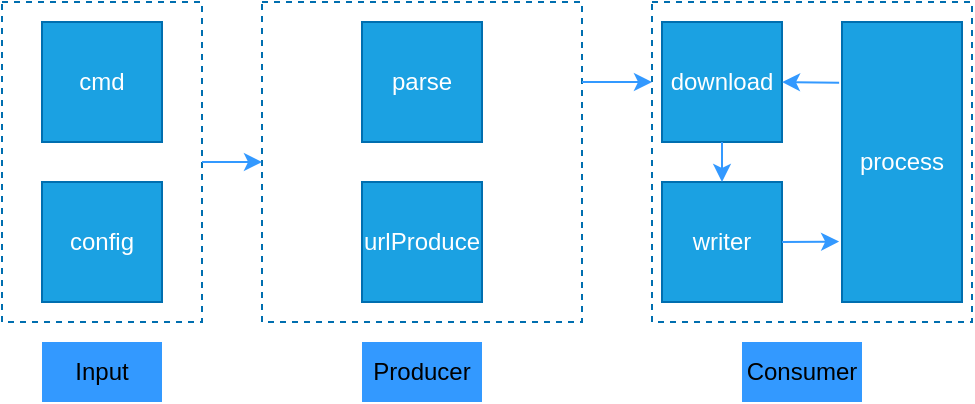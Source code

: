 <mxfile>
    <diagram id="--jEDtVKs8cnulHusma6" name="第 1 页">
        <mxGraphModel dx="790" dy="492" grid="0" gridSize="10" guides="1" tooltips="1" connect="1" arrows="1" fold="1" page="1" pageScale="1" pageWidth="850" pageHeight="1100" background="#ffffff" math="0" shadow="0">
            <root>
                <mxCell id="0"/>
                <mxCell id="1" parent="0"/>
                <mxCell id="14" value="" style="rounded=0;whiteSpace=wrap;html=1;fillColor=none;fontColor=#ffffff;strokeColor=#006EAF;dashed=1;" parent="1" vertex="1">
                    <mxGeometry x="345" y="70" width="160" height="160" as="geometry"/>
                </mxCell>
                <mxCell id="5" value="parse" style="rounded=0;whiteSpace=wrap;html=1;fillColor=#1ba1e2;fontColor=#ffffff;strokeColor=#006EAF;" parent="1" vertex="1">
                    <mxGeometry x="200" y="80" width="60" height="60" as="geometry"/>
                </mxCell>
                <mxCell id="6" value="urlProduce" style="rounded=0;whiteSpace=wrap;html=1;fillColor=#1ba1e2;fontColor=#ffffff;strokeColor=#006EAF;" parent="1" vertex="1">
                    <mxGeometry x="200" y="160" width="60" height="60" as="geometry"/>
                </mxCell>
                <mxCell id="7" value="cmd" style="rounded=0;whiteSpace=wrap;html=1;fillColor=#1ba1e2;fontColor=#ffffff;strokeColor=#006EAF;" parent="1" vertex="1">
                    <mxGeometry x="40" y="80" width="60" height="60" as="geometry"/>
                </mxCell>
                <mxCell id="8" value="config" style="rounded=0;whiteSpace=wrap;html=1;fillColor=#1ba1e2;fontColor=#ffffff;strokeColor=#006EAF;" parent="1" vertex="1">
                    <mxGeometry x="40" y="160" width="60" height="60" as="geometry"/>
                </mxCell>
                <mxCell id="9" value="download" style="rounded=0;whiteSpace=wrap;html=1;fillColor=#1ba1e2;fontColor=#ffffff;strokeColor=#006EAF;" parent="1" vertex="1">
                    <mxGeometry x="350" y="80" width="60" height="60" as="geometry"/>
                </mxCell>
                <mxCell id="10" value="writer" style="rounded=0;whiteSpace=wrap;html=1;fillColor=#1ba1e2;fontColor=#ffffff;strokeColor=#006EAF;" parent="1" vertex="1">
                    <mxGeometry x="350" y="160" width="60" height="60" as="geometry"/>
                </mxCell>
                <mxCell id="11" value="process" style="rounded=0;whiteSpace=wrap;html=1;fillColor=#1ba1e2;fontColor=#ffffff;strokeColor=#006EAF;" parent="1" vertex="1">
                    <mxGeometry x="440" y="80" width="60" height="140" as="geometry"/>
                </mxCell>
                <mxCell id="13" value="" style="rounded=0;whiteSpace=wrap;html=1;fillColor=none;fontColor=#ffffff;strokeColor=#006EAF;dashed=1;" parent="1" vertex="1">
                    <mxGeometry x="150" y="70" width="160" height="160" as="geometry"/>
                </mxCell>
                <mxCell id="15" value="&lt;font color=&quot;#000000&quot;&gt;Producer&lt;/font&gt;" style="text;html=1;strokeColor=none;fillColor=#3399FF;align=center;verticalAlign=middle;whiteSpace=wrap;rounded=0;dashed=1;" parent="1" vertex="1">
                    <mxGeometry x="200" y="240" width="60" height="30" as="geometry"/>
                </mxCell>
                <mxCell id="16" value="&lt;font color=&quot;#000000&quot;&gt;Consumer&lt;/font&gt;" style="text;html=1;strokeColor=none;fillColor=#3399FF;align=center;verticalAlign=middle;whiteSpace=wrap;rounded=0;dashed=1;" parent="1" vertex="1">
                    <mxGeometry x="390" y="240" width="60" height="30" as="geometry"/>
                </mxCell>
                <mxCell id="22" value="" style="endArrow=classic;html=1;fontColor=#000000;strokeColor=#3399FF;entryX=1;entryY=0.5;entryDx=0;entryDy=0;exitX=-0.024;exitY=0.217;exitDx=0;exitDy=0;exitPerimeter=0;" parent="1" source="11" target="9" edge="1">
                    <mxGeometry width="50" height="50" relative="1" as="geometry">
                        <mxPoint x="320" y="330" as="sourcePoint"/>
                        <mxPoint x="370" y="280" as="targetPoint"/>
                    </mxGeometry>
                </mxCell>
                <mxCell id="23" value="" style="endArrow=classic;html=1;fontColor=#000000;strokeColor=#3399FF;entryX=-0.024;entryY=0.784;entryDx=0;entryDy=0;exitX=1;exitY=0.5;exitDx=0;exitDy=0;entryPerimeter=0;" parent="1" source="10" target="11" edge="1">
                    <mxGeometry width="50" height="50" relative="1" as="geometry">
                        <mxPoint x="448.56" y="120.38" as="sourcePoint"/>
                        <mxPoint x="420.0" y="120" as="targetPoint"/>
                    </mxGeometry>
                </mxCell>
                <mxCell id="24" value="" style="endArrow=classic;html=1;fontColor=#000000;strokeColor=#3399FF;entryX=0.5;entryY=0;entryDx=0;entryDy=0;exitX=0.5;exitY=1;exitDx=0;exitDy=0;" parent="1" source="9" target="10" edge="1">
                    <mxGeometry width="50" height="50" relative="1" as="geometry">
                        <mxPoint x="448.56" y="120.38" as="sourcePoint"/>
                        <mxPoint x="420.0" y="120" as="targetPoint"/>
                    </mxGeometry>
                </mxCell>
                <mxCell id="25" value="" style="endArrow=classic;html=1;fontColor=#000000;strokeColor=#3399FF;entryX=0;entryY=0.25;entryDx=0;entryDy=0;exitX=1;exitY=0.25;exitDx=0;exitDy=0;" parent="1" source="13" target="14" edge="1">
                    <mxGeometry width="50" height="50" relative="1" as="geometry">
                        <mxPoint x="330" y="310" as="sourcePoint"/>
                        <mxPoint x="380" y="260" as="targetPoint"/>
                    </mxGeometry>
                </mxCell>
                <mxCell id="26" value="" style="rounded=0;whiteSpace=wrap;html=1;fillColor=none;fontColor=#ffffff;strokeColor=#006EAF;dashed=1;" parent="1" vertex="1">
                    <mxGeometry x="20" y="70" width="100" height="160" as="geometry"/>
                </mxCell>
                <mxCell id="27" value="&lt;font color=&quot;#000000&quot;&gt;Input&lt;/font&gt;" style="text;html=1;strokeColor=none;fillColor=#3399FF;align=center;verticalAlign=middle;whiteSpace=wrap;rounded=0;dashed=1;" parent="1" vertex="1">
                    <mxGeometry x="40" y="240" width="60" height="30" as="geometry"/>
                </mxCell>
                <mxCell id="28" value="" style="endArrow=classic;html=1;fontColor=#000000;strokeColor=#3399FF;entryX=0;entryY=0.5;entryDx=0;entryDy=0;exitX=1;exitY=0.5;exitDx=0;exitDy=0;" parent="1" source="26" target="13" edge="1">
                    <mxGeometry width="50" height="50" relative="1" as="geometry">
                        <mxPoint x="150" y="360" as="sourcePoint"/>
                        <mxPoint x="200" y="310" as="targetPoint"/>
                    </mxGeometry>
                </mxCell>
            </root>
        </mxGraphModel>
    </diagram>
</mxfile>